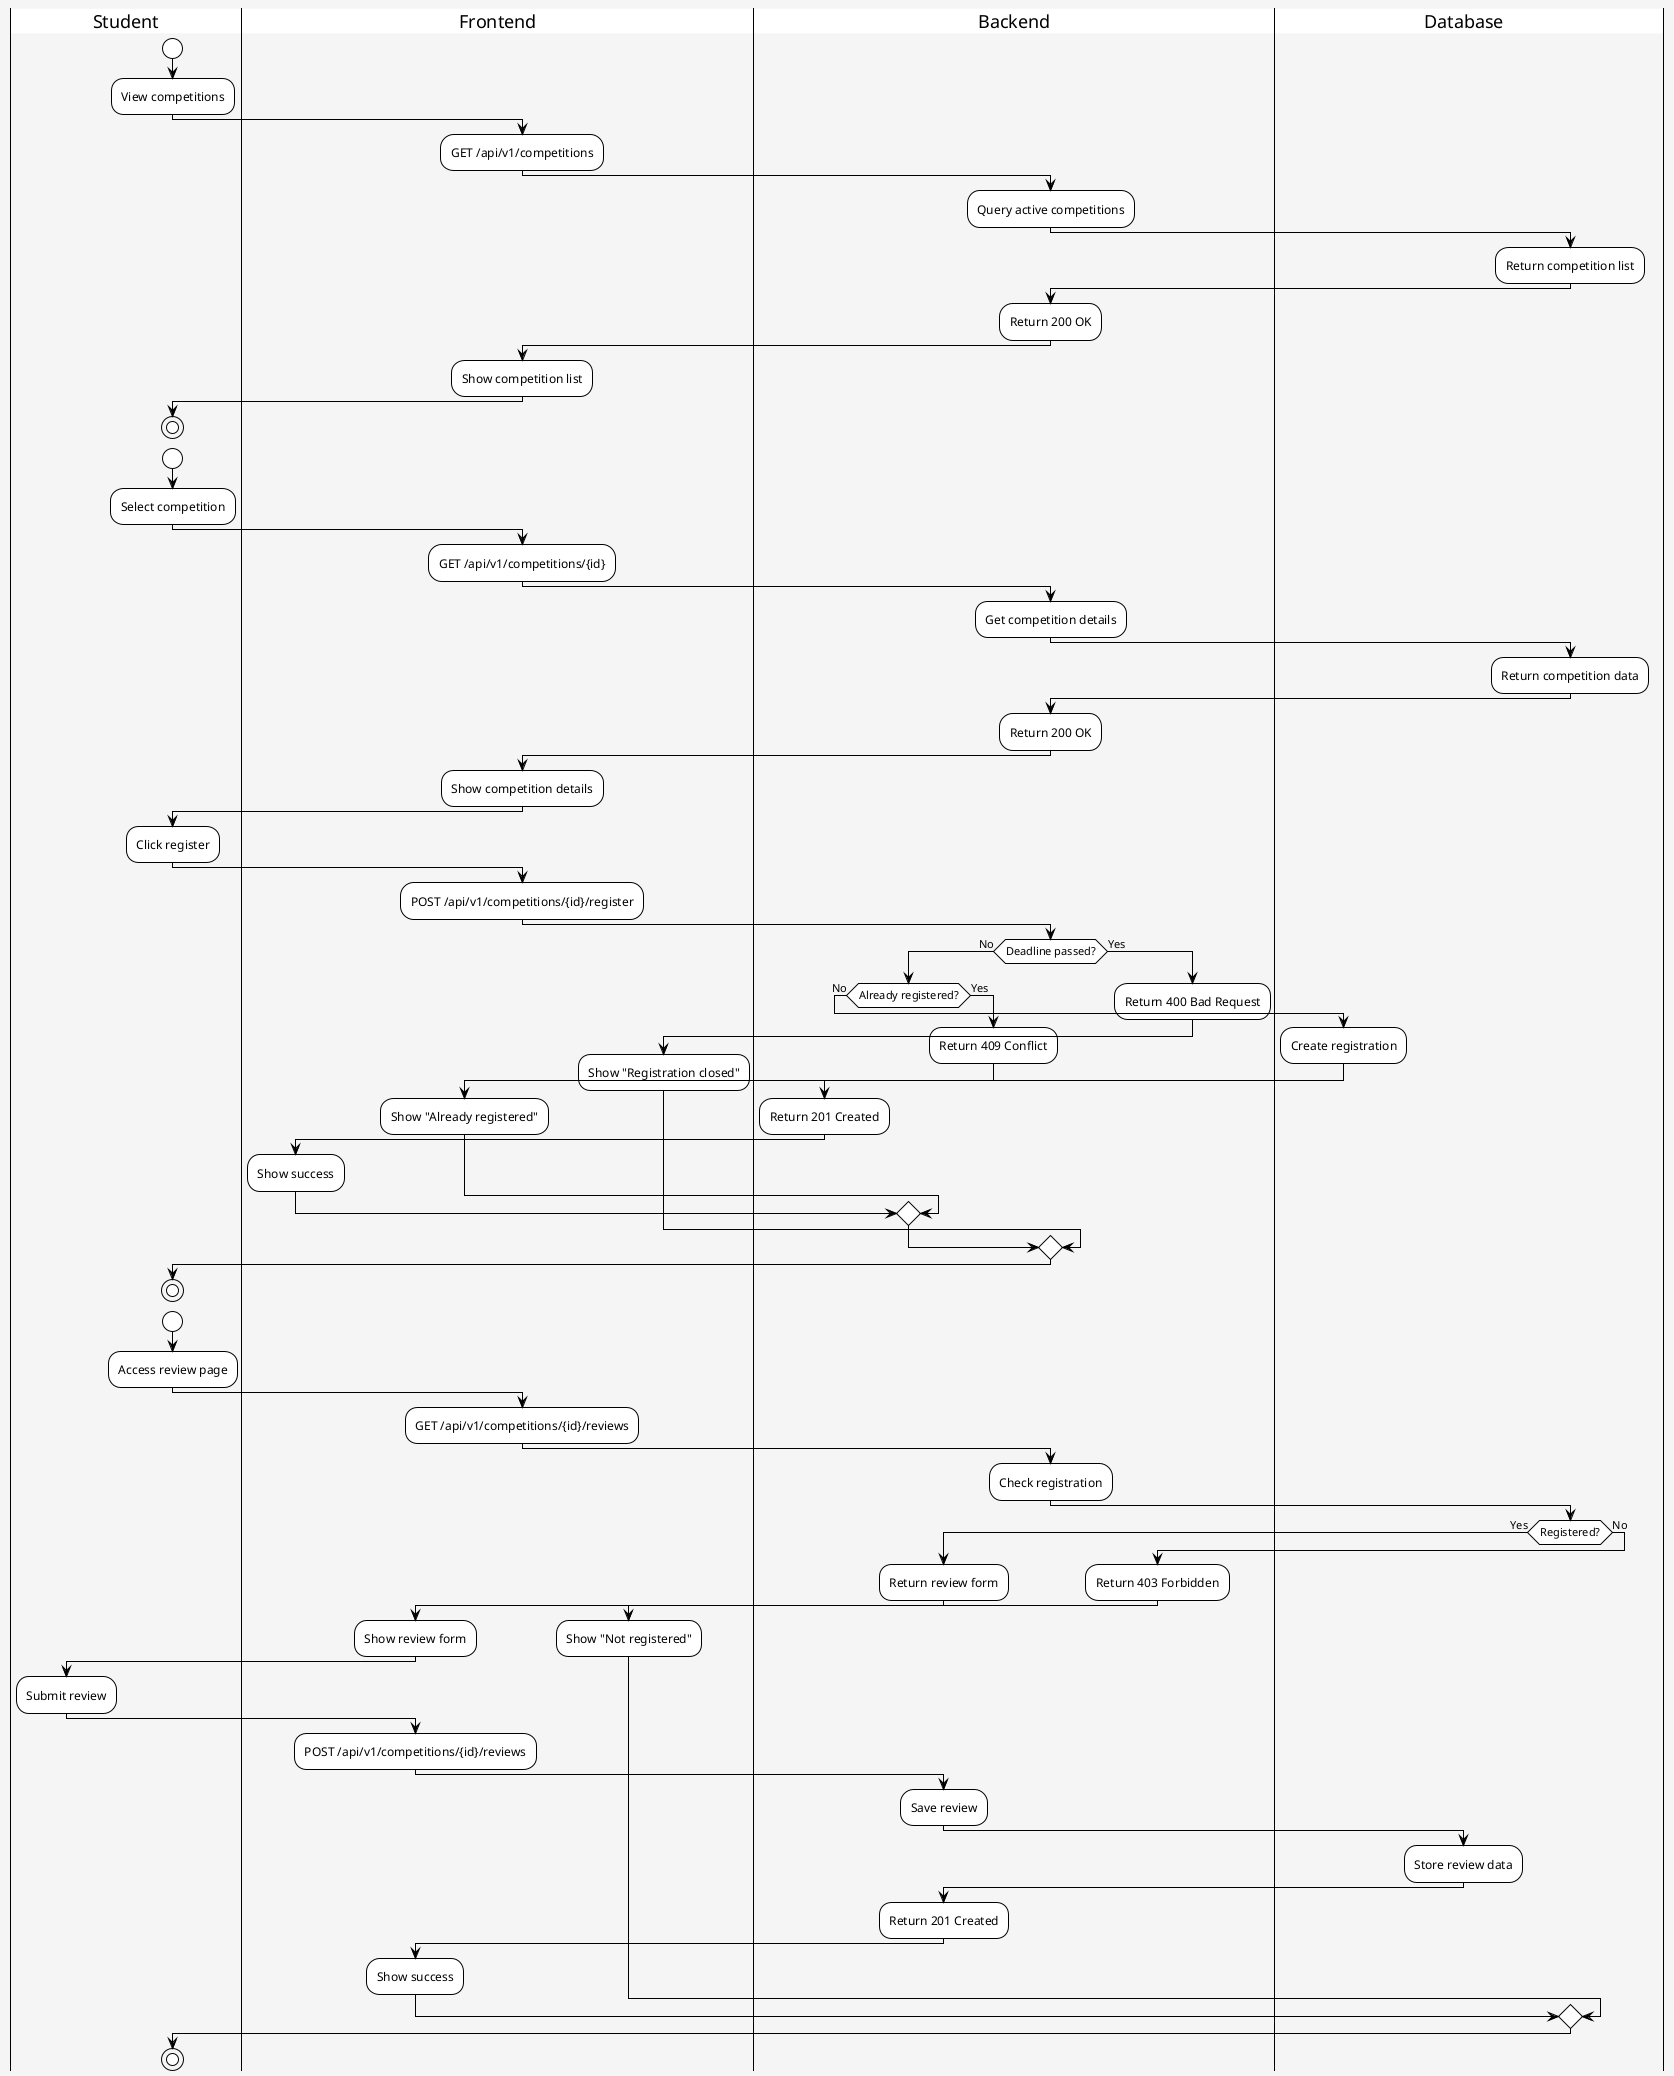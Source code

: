 @startuml
!theme plain
skinparam backgroundColor #F5F5F5
skinparam swimlaneWidth 200
skinparam swimlanePadding 10

' ========== STUDENT COMPETITION FLOW ==========
|Student|
start
:View competitions;
|Frontend|
:GET /api/v1/competitions;
|Backend|
:Query active competitions;
|Database|
:Return competition list;
|Backend|
:Return 200 OK;
|Frontend|
:Show competition list;
|Student|
stop

' ========== REGISTRATION FLOW ==========
|Student|
start
:Select competition;
|Frontend|
:GET /api/v1/competitions/{id};
|Backend|
:Get competition details;
|Database|
:Return competition data;
|Backend|
:Return 200 OK;
|Frontend|
:Show competition details;
|Student|
:Click register;
|Frontend|
:POST /api/v1/competitions/{id}/register;
|Backend|
if (Deadline passed?) then (No)
  if (Already registered?) then (No)
    |Database|
    :Create registration;
    |Backend|
    :Return 201 Created;
    |Frontend|
    :Show success;
  else (Yes)
    |Backend|
    :Return 409 Conflict;
    |Frontend|
    :Show "Already registered";
  endif
else (Yes)
  |Backend|
  :Return 400 Bad Request;
  |Frontend|
  :Show "Registration closed";
endif
|Student|
stop

' ========== REVIEW FLOW ==========  
|Student|
start
:Access review page;
|Frontend|
:GET /api/v1/competitions/{id}/reviews;
|Backend|
:Check registration;
|Database|
if (Registered?) then (Yes)
  |Backend|
  :Return review form;
  |Frontend|
  :Show review form;
  |Student|
  :Submit review;
  |Frontend|
  :POST /api/v1/competitions/{id}/reviews;
  |Backend|
  :Save review;
  |Database|
  :Store review data;
  |Backend|
  :Return 201 Created;
  |Frontend|
  :Show success;
else (No)
  |Backend|
  :Return 403 Forbidden;
  |Frontend|
  :Show "Not registered";
endif
|Student|
stop
@enduml
